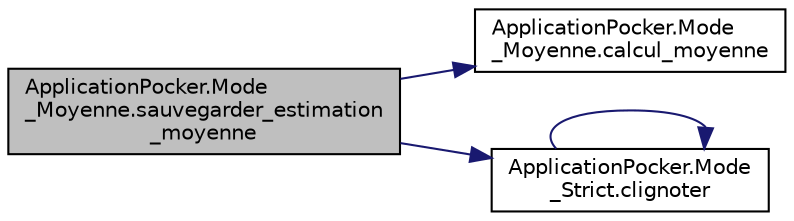 digraph "ApplicationPocker.Mode_Moyenne.sauvegarder_estimation_moyenne"
{
  edge [fontname="Helvetica",fontsize="10",labelfontname="Helvetica",labelfontsize="10"];
  node [fontname="Helvetica",fontsize="10",shape=record];
  rankdir="LR";
  Node22 [label="ApplicationPocker.Mode\l_Moyenne.sauvegarder_estimation\l_moyenne",height=0.2,width=0.4,color="black", fillcolor="grey75", style="filled", fontcolor="black"];
  Node22 -> Node23 [color="midnightblue",fontsize="10",style="solid",fontname="Helvetica"];
  Node23 [label="ApplicationPocker.Mode\l_Moyenne.calcul_moyenne",height=0.2,width=0.4,color="black", fillcolor="white", style="filled",URL="$class_application_pocker_1_1_mode___moyenne.html#a332b0847f5de402967366762c6d8c4f9"];
  Node22 -> Node24 [color="midnightblue",fontsize="10",style="solid",fontname="Helvetica"];
  Node24 [label="ApplicationPocker.Mode\l_Strict.clignoter",height=0.2,width=0.4,color="black", fillcolor="white", style="filled",URL="$class_application_pocker_1_1_mode___strict.html#a843a41abde8f3149546359546840d74a"];
  Node24 -> Node24 [color="midnightblue",fontsize="10",style="solid",fontname="Helvetica"];
}
